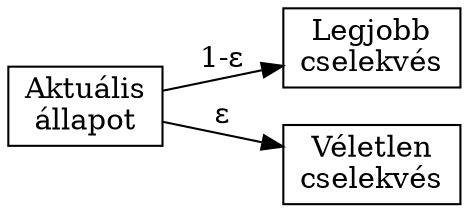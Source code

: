 digraph reinforcement {
    graph [dpi=300]
    rankdir="LR"
    splines=false
    //ranksep=1.2

    state [label="Aktuális\nállapot", shape="rectangle", ]
    best [label="Legjobb\ncselekvés", shape="rectangle", ]
    random [label="Véletlen\ncselekvés", shape="rectangle", ]

    state -> best [label="1-ε"]
    state -> random [label="ε"]

}